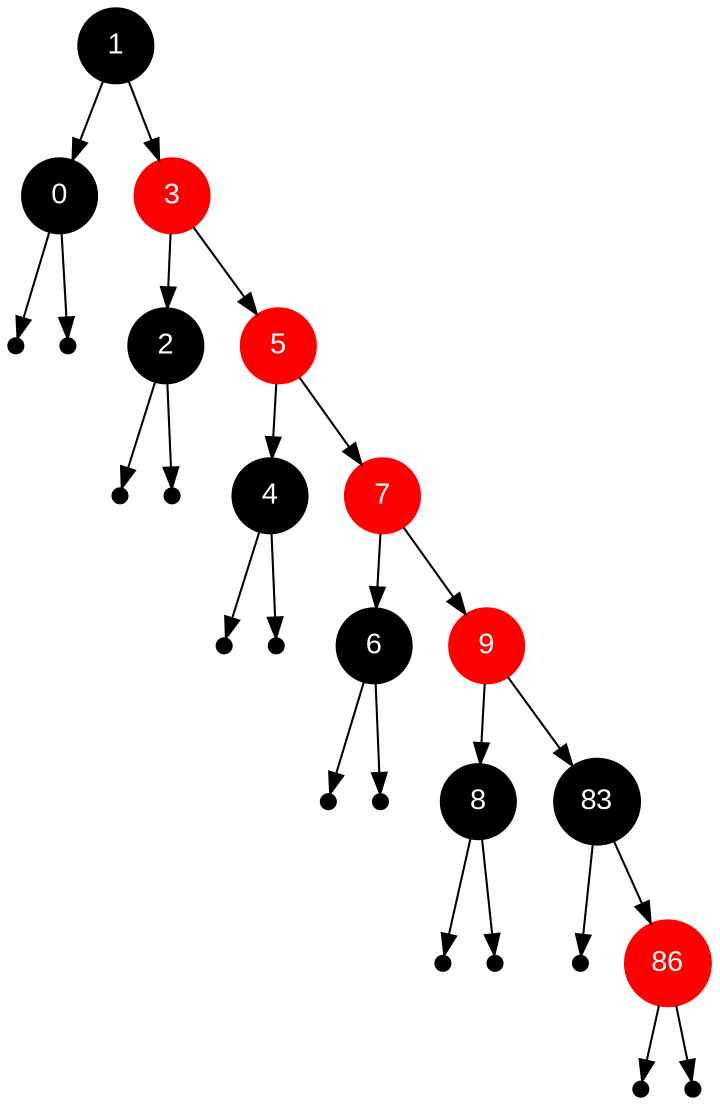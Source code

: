 digraph RBTree {
  node [fontname="Arial"];
  "0xaaaaaaac14f0" [label="1", shape=circle, style=filled, color=black, fillcolor=black, fontcolor=white];
  "0xaaaaaaac14f0" -> "0xaaaaaaac12c0";
  "0xaaaaaaac12c0" [label="0", shape=circle, style=filled, color=black, fillcolor=black, fontcolor=white];
  null0xaaaaaaac12c0L [shape=point, width=0.1];
  "0xaaaaaaac12c0" -> null0xaaaaaaac12c0L;
  null0xaaaaaaac12c0R [shape=point, width=0.1];
  "0xaaaaaaac12c0" -> null0xaaaaaaac12c0R;
  "0xaaaaaaac14f0" -> "0xaaaaaaac1960";
  "0xaaaaaaac1960" [label="3", shape=circle, style=filled, color=red, fillcolor=red, fontcolor=white];
  "0xaaaaaaac1960" -> "0xaaaaaaac1520";
  "0xaaaaaaac1520" [label="2", shape=circle, style=filled, color=black, fillcolor=black, fontcolor=white];
  null0xaaaaaaac1520L [shape=point, width=0.1];
  "0xaaaaaaac1520" -> null0xaaaaaaac1520L;
  null0xaaaaaaac1520R [shape=point, width=0.1];
  "0xaaaaaaac1520" -> null0xaaaaaaac1520R;
  "0xaaaaaaac1960" -> "0xaaaaaaac19c0";
  "0xaaaaaaac19c0" [label="5", shape=circle, style=filled, color=red, fillcolor=red, fontcolor=white];
  "0xaaaaaaac19c0" -> "0xaaaaaaac1990";
  "0xaaaaaaac1990" [label="4", shape=circle, style=filled, color=black, fillcolor=black, fontcolor=white];
  null0xaaaaaaac1990L [shape=point, width=0.1];
  "0xaaaaaaac1990" -> null0xaaaaaaac1990L;
  null0xaaaaaaac1990R [shape=point, width=0.1];
  "0xaaaaaaac1990" -> null0xaaaaaaac1990R;
  "0xaaaaaaac19c0" -> "0xaaaaaaac1a20";
  "0xaaaaaaac1a20" [label="7", shape=circle, style=filled, color=red, fillcolor=red, fontcolor=white];
  "0xaaaaaaac1a20" -> "0xaaaaaaac19f0";
  "0xaaaaaaac19f0" [label="6", shape=circle, style=filled, color=black, fillcolor=black, fontcolor=white];
  null0xaaaaaaac19f0L [shape=point, width=0.1];
  "0xaaaaaaac19f0" -> null0xaaaaaaac19f0L;
  null0xaaaaaaac19f0R [shape=point, width=0.1];
  "0xaaaaaaac19f0" -> null0xaaaaaaac19f0R;
  "0xaaaaaaac1a20" -> "0xaaaaaaac1a80";
  "0xaaaaaaac1a80" [label="9", shape=circle, style=filled, color=red, fillcolor=red, fontcolor=white];
  "0xaaaaaaac1a80" -> "0xaaaaaaac1a50";
  "0xaaaaaaac1a50" [label="8", shape=circle, style=filled, color=black, fillcolor=black, fontcolor=white];
  null0xaaaaaaac1a50L [shape=point, width=0.1];
  "0xaaaaaaac1a50" -> null0xaaaaaaac1a50L;
  null0xaaaaaaac1a50R [shape=point, width=0.1];
  "0xaaaaaaac1a50" -> null0xaaaaaaac1a50R;
  "0xaaaaaaac1a80" -> "0xaaaaaaac1ab0";
  "0xaaaaaaac1ab0" [label="83", shape=circle, style=filled, color=black, fillcolor=black, fontcolor=white];
  null0xaaaaaaac1ab0L [shape=point, width=0.1];
  "0xaaaaaaac1ab0" -> null0xaaaaaaac1ab0L;
  "0xaaaaaaac1ab0" -> "0xaaaaaaac1ae0";
  "0xaaaaaaac1ae0" [label="86", shape=circle, style=filled, color=red, fillcolor=red, fontcolor=white];
  null0xaaaaaaac1ae0L [shape=point, width=0.1];
  "0xaaaaaaac1ae0" -> null0xaaaaaaac1ae0L;
  null0xaaaaaaac1ae0R [shape=point, width=0.1];
  "0xaaaaaaac1ae0" -> null0xaaaaaaac1ae0R;
}

